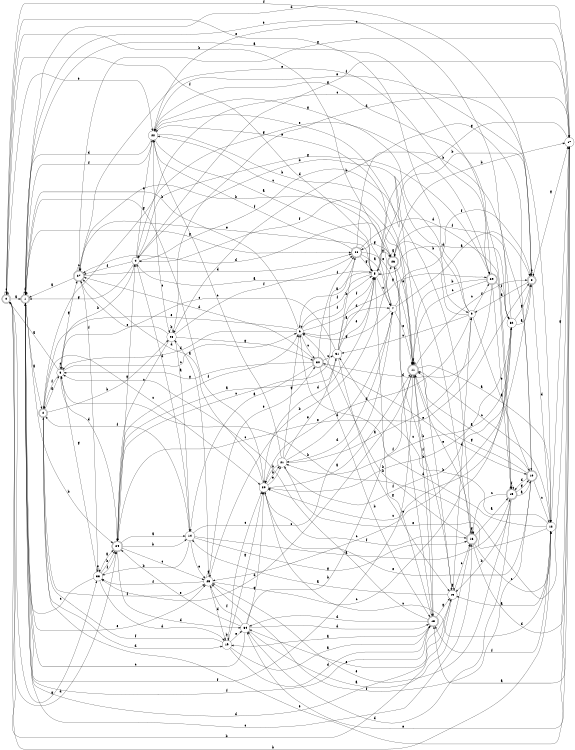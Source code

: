 digraph n28_3 {
__start0 [label="" shape="none"];

rankdir=LR;
size="8,5";

s0 [style="rounded,filled", color="black", fillcolor="white" shape="doublecircle", label="0"];
s1 [style="rounded,filled", color="black", fillcolor="white" shape="doublecircle", label="1"];
s2 [style="rounded,filled", color="black", fillcolor="white" shape="doublecircle", label="2"];
s3 [style="filled", color="black", fillcolor="white" shape="circle", label="3"];
s4 [style="filled", color="black", fillcolor="white" shape="circle", label="4"];
s5 [style="filled", color="black", fillcolor="white" shape="circle", label="5"];
s6 [style="filled", color="black", fillcolor="white" shape="circle", label="6"];
s7 [style="filled", color="black", fillcolor="white" shape="circle", label="7"];
s8 [style="rounded,filled", color="black", fillcolor="white" shape="doublecircle", label="8"];
s9 [style="filled", color="black", fillcolor="white" shape="circle", label="9"];
s10 [style="rounded,filled", color="black", fillcolor="white" shape="doublecircle", label="10"];
s11 [style="rounded,filled", color="black", fillcolor="white" shape="doublecircle", label="11"];
s12 [style="filled", color="black", fillcolor="white" shape="circle", label="12"];
s13 [style="filled", color="black", fillcolor="white" shape="circle", label="13"];
s14 [style="filled", color="black", fillcolor="white" shape="circle", label="14"];
s15 [style="rounded,filled", color="black", fillcolor="white" shape="doublecircle", label="15"];
s16 [style="rounded,filled", color="black", fillcolor="white" shape="doublecircle", label="16"];
s17 [style="filled", color="black", fillcolor="white" shape="circle", label="17"];
s18 [style="rounded,filled", color="black", fillcolor="white" shape="doublecircle", label="18"];
s19 [style="filled", color="black", fillcolor="white" shape="circle", label="19"];
s20 [style="filled", color="black", fillcolor="white" shape="circle", label="20"];
s21 [style="filled", color="black", fillcolor="white" shape="circle", label="21"];
s22 [style="filled", color="black", fillcolor="white" shape="circle", label="22"];
s23 [style="filled", color="black", fillcolor="white" shape="circle", label="23"];
s24 [style="rounded,filled", color="black", fillcolor="white" shape="doublecircle", label="24"];
s25 [style="filled", color="black", fillcolor="white" shape="circle", label="25"];
s26 [style="rounded,filled", color="black", fillcolor="white" shape="doublecircle", label="26"];
s27 [style="rounded,filled", color="black", fillcolor="white" shape="doublecircle", label="27"];
s28 [style="rounded,filled", color="black", fillcolor="white" shape="doublecircle", label="28"];
s29 [style="rounded,filled", color="black", fillcolor="white" shape="doublecircle", label="29"];
s30 [style="rounded,filled", color="black", fillcolor="white" shape="doublecircle", label="30"];
s31 [style="filled", color="black", fillcolor="white" shape="circle", label="31"];
s32 [style="filled", color="black", fillcolor="white" shape="circle", label="32"];
s33 [style="filled", color="black", fillcolor="white" shape="circle", label="33"];
s34 [style="filled", color="black", fillcolor="white" shape="circle", label="34"];
s0 -> s1 [label="a"];
s0 -> s12 [label="b"];
s0 -> s0 [label="c"];
s0 -> s24 [label="d"];
s0 -> s22 [label="e"];
s0 -> s5 [label="f"];
s0 -> s33 [label="g"];
s1 -> s2 [label="a"];
s1 -> s24 [label="b"];
s1 -> s16 [label="c"];
s1 -> s13 [label="d"];
s1 -> s25 [label="e"];
s1 -> s1 [label="f"];
s1 -> s28 [label="g"];
s2 -> s3 [label="a"];
s2 -> s23 [label="b"];
s2 -> s20 [label="c"];
s2 -> s19 [label="d"];
s2 -> s17 [label="e"];
s2 -> s25 [label="f"];
s2 -> s29 [label="g"];
s3 -> s0 [label="a"];
s3 -> s4 [label="b"];
s3 -> s6 [label="c"];
s3 -> s24 [label="d"];
s3 -> s3 [label="e"];
s3 -> s2 [label="f"];
s3 -> s27 [label="g"];
s4 -> s5 [label="a"];
s4 -> s9 [label="b"];
s4 -> s12 [label="c"];
s4 -> s16 [label="d"];
s4 -> s22 [label="e"];
s4 -> s27 [label="f"];
s4 -> s1 [label="g"];
s5 -> s6 [label="a"];
s5 -> s8 [label="b"];
s5 -> s7 [label="c"];
s5 -> s20 [label="d"];
s5 -> s27 [label="e"];
s5 -> s6 [label="f"];
s5 -> s26 [label="g"];
s6 -> s7 [label="a"];
s6 -> s1 [label="b"];
s6 -> s30 [label="c"];
s6 -> s3 [label="d"];
s6 -> s2 [label="e"];
s6 -> s5 [label="f"];
s6 -> s29 [label="g"];
s7 -> s8 [label="a"];
s7 -> s0 [label="b"];
s7 -> s22 [label="c"];
s7 -> s21 [label="d"];
s7 -> s11 [label="e"];
s7 -> s8 [label="f"];
s7 -> s6 [label="g"];
s8 -> s9 [label="a"];
s8 -> s8 [label="b"];
s8 -> s20 [label="c"];
s8 -> s12 [label="d"];
s8 -> s22 [label="e"];
s8 -> s0 [label="f"];
s8 -> s17 [label="g"];
s9 -> s10 [label="a"];
s9 -> s26 [label="b"];
s9 -> s31 [label="c"];
s9 -> s20 [label="d"];
s9 -> s0 [label="e"];
s9 -> s29 [label="f"];
s9 -> s22 [label="g"];
s10 -> s11 [label="a"];
s10 -> s23 [label="b"];
s10 -> s12 [label="c"];
s10 -> s15 [label="d"];
s10 -> s20 [label="e"];
s10 -> s25 [label="f"];
s10 -> s11 [label="g"];
s11 -> s12 [label="a"];
s11 -> s18 [label="b"];
s11 -> s8 [label="c"];
s11 -> s33 [label="d"];
s11 -> s22 [label="e"];
s11 -> s1 [label="f"];
s11 -> s11 [label="g"];
s12 -> s13 [label="a"];
s12 -> s31 [label="b"];
s12 -> s11 [label="c"];
s12 -> s6 [label="d"];
s12 -> s21 [label="e"];
s12 -> s18 [label="f"];
s12 -> s17 [label="g"];
s13 -> s14 [label="a"];
s13 -> s0 [label="b"];
s13 -> s16 [label="c"];
s13 -> s9 [label="d"];
s13 -> s34 [label="e"];
s13 -> s26 [label="f"];
s13 -> s13 [label="g"];
s14 -> s15 [label="a"];
s14 -> s33 [label="b"];
s14 -> s7 [label="c"];
s14 -> s4 [label="d"];
s14 -> s25 [label="e"];
s14 -> s2 [label="f"];
s14 -> s16 [label="g"];
s15 -> s10 [label="a"];
s15 -> s13 [label="b"];
s15 -> s16 [label="c"];
s15 -> s34 [label="d"];
s15 -> s25 [label="e"];
s15 -> s15 [label="f"];
s15 -> s10 [label="g"];
s16 -> s15 [label="a"];
s16 -> s6 [label="b"];
s16 -> s12 [label="c"];
s16 -> s17 [label="d"];
s16 -> s11 [label="e"];
s16 -> s4 [label="f"];
s16 -> s16 [label="g"];
s17 -> s18 [label="a"];
s17 -> s3 [label="b"];
s17 -> s22 [label="c"];
s17 -> s1 [label="d"];
s17 -> s34 [label="e"];
s17 -> s4 [label="f"];
s17 -> s5 [label="g"];
s18 -> s19 [label="a"];
s18 -> s11 [label="b"];
s18 -> s3 [label="c"];
s18 -> s34 [label="d"];
s18 -> s5 [label="e"];
s18 -> s1 [label="f"];
s18 -> s13 [label="g"];
s19 -> s18 [label="a"];
s19 -> s19 [label="b"];
s19 -> s20 [label="c"];
s19 -> s18 [label="d"];
s19 -> s34 [label="e"];
s19 -> s2 [label="f"];
s19 -> s20 [label="g"];
s20 -> s11 [label="a"];
s20 -> s21 [label="b"];
s20 -> s12 [label="c"];
s20 -> s27 [label="d"];
s20 -> s21 [label="e"];
s20 -> s16 [label="f"];
s20 -> s1 [label="g"];
s21 -> s9 [label="a"];
s21 -> s20 [label="b"];
s21 -> s22 [label="c"];
s21 -> s7 [label="d"];
s21 -> s31 [label="e"];
s21 -> s32 [label="f"];
s21 -> s6 [label="g"];
s22 -> s5 [label="a"];
s22 -> s11 [label="b"];
s22 -> s23 [label="c"];
s22 -> s1 [label="d"];
s22 -> s13 [label="e"];
s22 -> s1 [label="f"];
s22 -> s15 [label="g"];
s23 -> s14 [label="a"];
s23 -> s23 [label="b"];
s23 -> s24 [label="c"];
s23 -> s17 [label="d"];
s23 -> s27 [label="e"];
s23 -> s28 [label="f"];
s23 -> s30 [label="g"];
s24 -> s14 [label="a"];
s24 -> s14 [label="b"];
s24 -> s25 [label="c"];
s24 -> s34 [label="d"];
s24 -> s8 [label="e"];
s24 -> s6 [label="f"];
s24 -> s4 [label="g"];
s25 -> s23 [label="a"];
s25 -> s26 [label="b"];
s25 -> s32 [label="c"];
s25 -> s19 [label="d"];
s25 -> s30 [label="e"];
s25 -> s33 [label="f"];
s25 -> s25 [label="g"];
s26 -> s26 [label="a"];
s26 -> s17 [label="b"];
s26 -> s18 [label="c"];
s26 -> s27 [label="d"];
s26 -> s11 [label="e"];
s26 -> s32 [label="f"];
s26 -> s28 [label="g"];
s27 -> s1 [label="a"];
s27 -> s26 [label="b"];
s27 -> s27 [label="c"];
s27 -> s28 [label="d"];
s27 -> s29 [label="e"];
s27 -> s33 [label="f"];
s27 -> s17 [label="g"];
s28 -> s7 [label="a"];
s28 -> s10 [label="b"];
s28 -> s24 [label="c"];
s28 -> s15 [label="d"];
s28 -> s11 [label="e"];
s28 -> s22 [label="f"];
s28 -> s5 [label="g"];
s29 -> s1 [label="a"];
s29 -> s11 [label="b"];
s29 -> s11 [label="c"];
s29 -> s30 [label="d"];
s29 -> s15 [label="e"];
s29 -> s32 [label="f"];
s29 -> s4 [label="g"];
s30 -> s14 [label="a"];
s30 -> s18 [label="b"];
s30 -> s31 [label="c"];
s30 -> s27 [label="d"];
s30 -> s10 [label="e"];
s30 -> s28 [label="f"];
s30 -> s3 [label="g"];
s31 -> s24 [label="a"];
s31 -> s28 [label="b"];
s31 -> s3 [label="c"];
s31 -> s5 [label="d"];
s31 -> s5 [label="e"];
s31 -> s5 [label="f"];
s31 -> s13 [label="g"];
s32 -> s8 [label="a"];
s32 -> s20 [label="b"];
s32 -> s25 [label="c"];
s32 -> s5 [label="d"];
s32 -> s1 [label="e"];
s32 -> s21 [label="f"];
s32 -> s8 [label="g"];
s33 -> s24 [label="a"];
s33 -> s24 [label="b"];
s33 -> s1 [label="c"];
s33 -> s19 [label="d"];
s33 -> s33 [label="e"];
s33 -> s24 [label="f"];
s33 -> s3 [label="g"];
s34 -> s16 [label="a"];
s34 -> s11 [label="b"];
s34 -> s1 [label="c"];
s34 -> s18 [label="d"];
s34 -> s24 [label="e"];
s34 -> s25 [label="f"];
s34 -> s20 [label="g"];

}